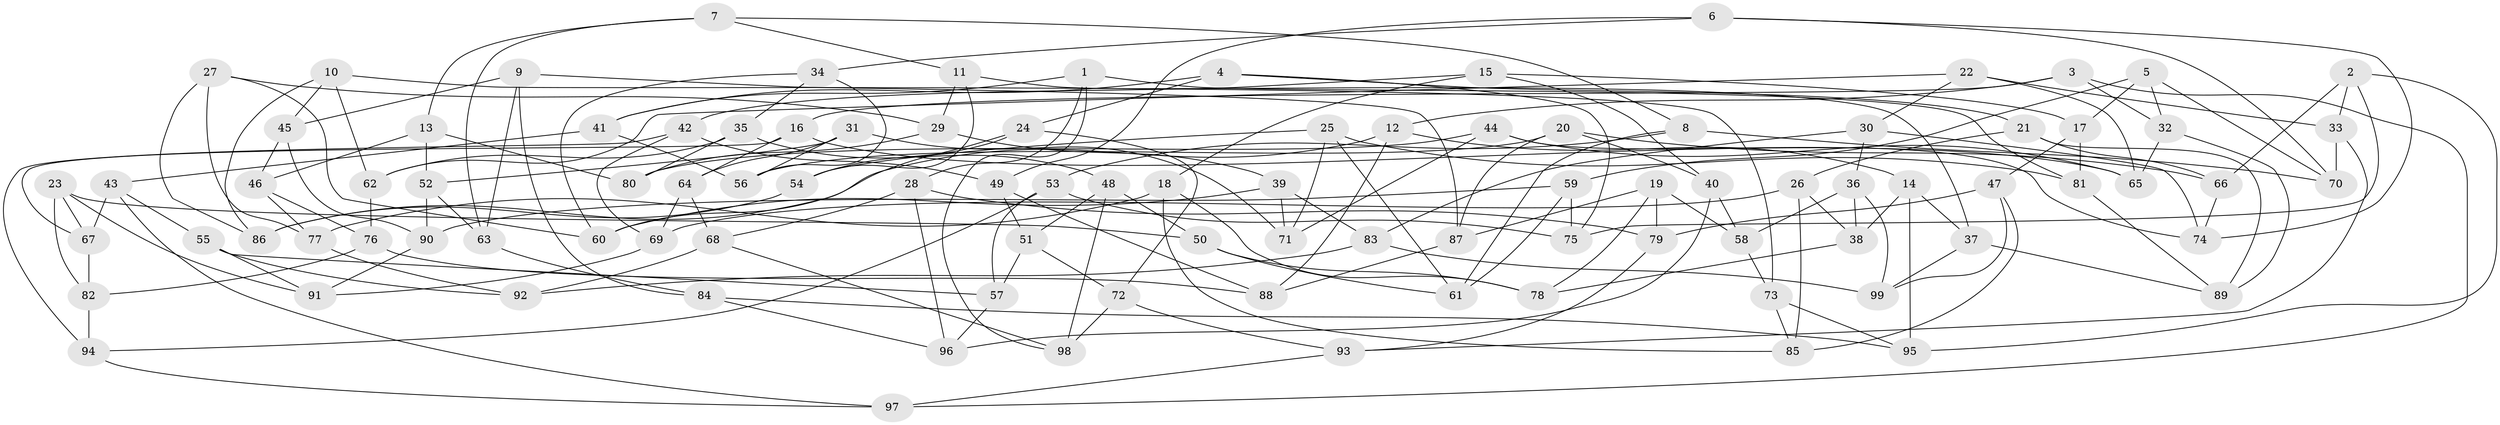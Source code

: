 // Generated by graph-tools (version 1.1) at 2025/16/03/09/25 04:16:14]
// undirected, 99 vertices, 198 edges
graph export_dot {
graph [start="1"]
  node [color=gray90,style=filled];
  1;
  2;
  3;
  4;
  5;
  6;
  7;
  8;
  9;
  10;
  11;
  12;
  13;
  14;
  15;
  16;
  17;
  18;
  19;
  20;
  21;
  22;
  23;
  24;
  25;
  26;
  27;
  28;
  29;
  30;
  31;
  32;
  33;
  34;
  35;
  36;
  37;
  38;
  39;
  40;
  41;
  42;
  43;
  44;
  45;
  46;
  47;
  48;
  49;
  50;
  51;
  52;
  53;
  54;
  55;
  56;
  57;
  58;
  59;
  60;
  61;
  62;
  63;
  64;
  65;
  66;
  67;
  68;
  69;
  70;
  71;
  72;
  73;
  74;
  75;
  76;
  77;
  78;
  79;
  80;
  81;
  82;
  83;
  84;
  85;
  86;
  87;
  88;
  89;
  90;
  91;
  92;
  93;
  94;
  95;
  96;
  97;
  98;
  99;
  1 -- 98;
  1 -- 41;
  1 -- 81;
  1 -- 28;
  2 -- 75;
  2 -- 66;
  2 -- 95;
  2 -- 33;
  3 -- 16;
  3 -- 32;
  3 -- 12;
  3 -- 97;
  4 -- 75;
  4 -- 21;
  4 -- 41;
  4 -- 24;
  5 -- 32;
  5 -- 17;
  5 -- 70;
  5 -- 59;
  6 -- 70;
  6 -- 74;
  6 -- 49;
  6 -- 34;
  7 -- 11;
  7 -- 13;
  7 -- 8;
  7 -- 63;
  8 -- 70;
  8 -- 53;
  8 -- 61;
  9 -- 63;
  9 -- 84;
  9 -- 45;
  9 -- 87;
  10 -- 86;
  10 -- 73;
  10 -- 45;
  10 -- 62;
  11 -- 54;
  11 -- 29;
  11 -- 37;
  12 -- 86;
  12 -- 14;
  12 -- 88;
  13 -- 46;
  13 -- 52;
  13 -- 80;
  14 -- 95;
  14 -- 38;
  14 -- 37;
  15 -- 17;
  15 -- 42;
  15 -- 18;
  15 -- 40;
  16 -- 64;
  16 -- 65;
  16 -- 67;
  17 -- 47;
  17 -- 81;
  18 -- 78;
  18 -- 77;
  18 -- 85;
  19 -- 58;
  19 -- 87;
  19 -- 78;
  19 -- 79;
  20 -- 87;
  20 -- 66;
  20 -- 40;
  20 -- 56;
  21 -- 26;
  21 -- 66;
  21 -- 89;
  22 -- 33;
  22 -- 62;
  22 -- 65;
  22 -- 30;
  23 -- 82;
  23 -- 50;
  23 -- 91;
  23 -- 67;
  24 -- 60;
  24 -- 72;
  24 -- 54;
  25 -- 61;
  25 -- 81;
  25 -- 54;
  25 -- 71;
  26 -- 69;
  26 -- 85;
  26 -- 38;
  27 -- 29;
  27 -- 86;
  27 -- 77;
  27 -- 60;
  28 -- 79;
  28 -- 96;
  28 -- 68;
  29 -- 39;
  29 -- 80;
  30 -- 83;
  30 -- 74;
  30 -- 36;
  31 -- 64;
  31 -- 56;
  31 -- 71;
  31 -- 52;
  32 -- 89;
  32 -- 65;
  33 -- 70;
  33 -- 93;
  34 -- 35;
  34 -- 56;
  34 -- 60;
  35 -- 80;
  35 -- 62;
  35 -- 48;
  36 -- 58;
  36 -- 99;
  36 -- 38;
  37 -- 89;
  37 -- 99;
  38 -- 78;
  39 -- 71;
  39 -- 60;
  39 -- 83;
  40 -- 96;
  40 -- 58;
  41 -- 56;
  41 -- 43;
  42 -- 69;
  42 -- 49;
  42 -- 94;
  43 -- 97;
  43 -- 67;
  43 -- 55;
  44 -- 74;
  44 -- 71;
  44 -- 80;
  44 -- 65;
  45 -- 46;
  45 -- 90;
  46 -- 76;
  46 -- 77;
  47 -- 85;
  47 -- 99;
  47 -- 79;
  48 -- 98;
  48 -- 51;
  48 -- 50;
  49 -- 88;
  49 -- 51;
  50 -- 78;
  50 -- 61;
  51 -- 72;
  51 -- 57;
  52 -- 90;
  52 -- 63;
  53 -- 75;
  53 -- 94;
  53 -- 57;
  54 -- 86;
  55 -- 91;
  55 -- 92;
  55 -- 57;
  57 -- 96;
  58 -- 73;
  59 -- 61;
  59 -- 90;
  59 -- 75;
  62 -- 76;
  63 -- 84;
  64 -- 68;
  64 -- 69;
  66 -- 74;
  67 -- 82;
  68 -- 98;
  68 -- 92;
  69 -- 91;
  72 -- 98;
  72 -- 93;
  73 -- 85;
  73 -- 95;
  76 -- 88;
  76 -- 82;
  77 -- 92;
  79 -- 93;
  81 -- 89;
  82 -- 94;
  83 -- 92;
  83 -- 99;
  84 -- 96;
  84 -- 95;
  87 -- 88;
  90 -- 91;
  93 -- 97;
  94 -- 97;
}

